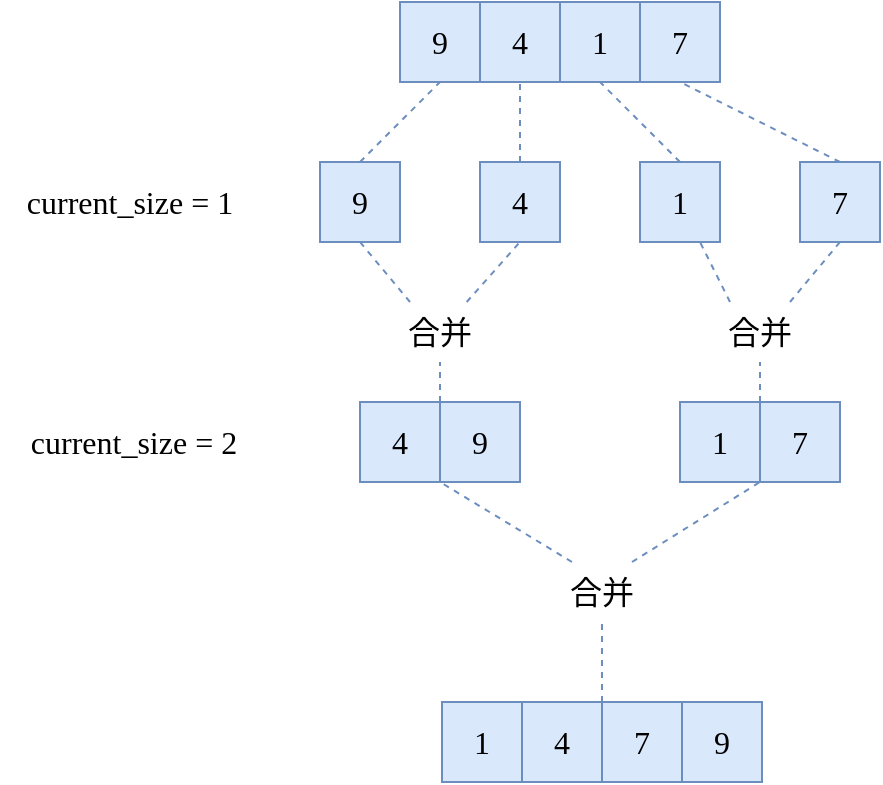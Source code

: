 <mxfile version="24.2.5" type="device">
  <diagram name="Page-1" id="LznCcgv3BS2J9Vq8wZ48">
    <mxGraphModel dx="1434" dy="835" grid="1" gridSize="10" guides="1" tooltips="1" connect="1" arrows="1" fold="1" page="1" pageScale="1" pageWidth="850" pageHeight="1100" math="0" shadow="0">
      <root>
        <mxCell id="2uTVPKC6mBXRzxm8aPr7-0" />
        <mxCell id="2uTVPKC6mBXRzxm8aPr7-1" parent="2uTVPKC6mBXRzxm8aPr7-0" />
        <mxCell id="Btw7lg7nnHDqA9ZqbLAq-6" style="edgeStyle=orthogonalEdgeStyle;rounded=1;orthogonalLoop=1;jettySize=auto;html=1;shadow=0;strokeColor=#6c8ebf;strokeWidth=1;fontFamily=Ubuntu;fontSize=14;fontStyle=0;endArrow=block;endFill=1;fillColor=#dae8fc;entryX=0.5;entryY=1;entryDx=0;entryDy=0;exitX=0.5;exitY=1;exitDx=0;exitDy=0;startArrow=block;startFill=1;" parent="2uTVPKC6mBXRzxm8aPr7-1" edge="1">
          <mxGeometry relative="1" as="geometry">
            <mxPoint x="260" y="360" as="targetPoint" />
          </mxGeometry>
        </mxCell>
        <mxCell id="Btw7lg7nnHDqA9ZqbLAq-7" value="9" style="rounded=0;whiteSpace=wrap;html=1;shadow=0;strokeColor=#6c8ebf;strokeWidth=1;fontFamily=Ubuntu;fontSize=16;fontStyle=0;fillColor=#dae8fc;" parent="2uTVPKC6mBXRzxm8aPr7-1" vertex="1">
          <mxGeometry x="280" y="120" width="40" height="40" as="geometry" />
        </mxCell>
        <mxCell id="Btw7lg7nnHDqA9ZqbLAq-8" value="4" style="rounded=0;whiteSpace=wrap;html=1;shadow=0;strokeColor=#6c8ebf;strokeWidth=1;fontFamily=Ubuntu;fontSize=16;fontStyle=0;fillColor=#dae8fc;" parent="2uTVPKC6mBXRzxm8aPr7-1" vertex="1">
          <mxGeometry x="320" y="120" width="40" height="40" as="geometry" />
        </mxCell>
        <mxCell id="Btw7lg7nnHDqA9ZqbLAq-10" value="1" style="rounded=0;whiteSpace=wrap;html=1;shadow=0;strokeColor=#6c8ebf;strokeWidth=1;fontFamily=Ubuntu;fontSize=16;fontStyle=0;fillColor=#dae8fc;" parent="2uTVPKC6mBXRzxm8aPr7-1" vertex="1">
          <mxGeometry x="360" y="120" width="40" height="40" as="geometry" />
        </mxCell>
        <mxCell id="Btw7lg7nnHDqA9ZqbLAq-11" value="7" style="rounded=0;whiteSpace=wrap;html=1;shadow=0;strokeColor=#6c8ebf;strokeWidth=1;fontFamily=Ubuntu;fontSize=16;fontStyle=0;fillColor=#dae8fc;" parent="2uTVPKC6mBXRzxm8aPr7-1" vertex="1">
          <mxGeometry x="400" y="120" width="40" height="40" as="geometry" />
        </mxCell>
        <mxCell id="f6yGg62nEMN7ULhc3tsB-0" value="current_size = 1" style="text;html=1;align=center;verticalAlign=middle;whiteSpace=wrap;rounded=0;fontFamily=Ubuntu;fontSize=16;fontStyle=0;" vertex="1" parent="2uTVPKC6mBXRzxm8aPr7-1">
          <mxGeometry x="80" y="205" width="130" height="30" as="geometry" />
        </mxCell>
        <mxCell id="f6yGg62nEMN7ULhc3tsB-1" value="9" style="rounded=0;whiteSpace=wrap;html=1;shadow=0;strokeColor=#6c8ebf;strokeWidth=1;fontFamily=Ubuntu;fontSize=16;fontStyle=0;fillColor=#dae8fc;" vertex="1" parent="2uTVPKC6mBXRzxm8aPr7-1">
          <mxGeometry x="240" y="200" width="40" height="40" as="geometry" />
        </mxCell>
        <mxCell id="f6yGg62nEMN7ULhc3tsB-2" value="4" style="rounded=0;whiteSpace=wrap;html=1;shadow=0;strokeColor=#6c8ebf;strokeWidth=1;fontFamily=Ubuntu;fontSize=16;fontStyle=0;fillColor=#dae8fc;" vertex="1" parent="2uTVPKC6mBXRzxm8aPr7-1">
          <mxGeometry x="320" y="200" width="40" height="40" as="geometry" />
        </mxCell>
        <mxCell id="f6yGg62nEMN7ULhc3tsB-3" value="1" style="rounded=0;whiteSpace=wrap;html=1;shadow=0;strokeColor=#6c8ebf;strokeWidth=1;fontFamily=Ubuntu;fontSize=16;fontStyle=0;fillColor=#dae8fc;" vertex="1" parent="2uTVPKC6mBXRzxm8aPr7-1">
          <mxGeometry x="400" y="200" width="40" height="40" as="geometry" />
        </mxCell>
        <mxCell id="f6yGg62nEMN7ULhc3tsB-4" value="7" style="rounded=0;whiteSpace=wrap;html=1;shadow=0;strokeColor=#6c8ebf;strokeWidth=1;fontFamily=Ubuntu;fontSize=16;fontStyle=0;fillColor=#dae8fc;" vertex="1" parent="2uTVPKC6mBXRzxm8aPr7-1">
          <mxGeometry x="480" y="200" width="40" height="40" as="geometry" />
        </mxCell>
        <mxCell id="f6yGg62nEMN7ULhc3tsB-5" value="4" style="rounded=0;whiteSpace=wrap;html=1;shadow=0;strokeColor=#6c8ebf;strokeWidth=1;fontFamily=Ubuntu;fontSize=16;fontStyle=0;fillColor=#dae8fc;" vertex="1" parent="2uTVPKC6mBXRzxm8aPr7-1">
          <mxGeometry x="260" y="320" width="40" height="40" as="geometry" />
        </mxCell>
        <mxCell id="f6yGg62nEMN7ULhc3tsB-6" value="9" style="rounded=0;whiteSpace=wrap;html=1;shadow=0;strokeColor=#6c8ebf;strokeWidth=1;fontFamily=Ubuntu;fontSize=16;fontStyle=0;fillColor=#dae8fc;" vertex="1" parent="2uTVPKC6mBXRzxm8aPr7-1">
          <mxGeometry x="300" y="320" width="40" height="40" as="geometry" />
        </mxCell>
        <mxCell id="f6yGg62nEMN7ULhc3tsB-7" value="1" style="rounded=0;whiteSpace=wrap;html=1;shadow=0;strokeColor=#6c8ebf;strokeWidth=1;fontFamily=Ubuntu;fontSize=16;fontStyle=0;fillColor=#dae8fc;" vertex="1" parent="2uTVPKC6mBXRzxm8aPr7-1">
          <mxGeometry x="420" y="320" width="40" height="40" as="geometry" />
        </mxCell>
        <mxCell id="f6yGg62nEMN7ULhc3tsB-8" value="7" style="rounded=0;whiteSpace=wrap;html=1;shadow=0;strokeColor=#6c8ebf;strokeWidth=1;fontFamily=Ubuntu;fontSize=16;fontStyle=0;fillColor=#dae8fc;" vertex="1" parent="2uTVPKC6mBXRzxm8aPr7-1">
          <mxGeometry x="460" y="320" width="40" height="40" as="geometry" />
        </mxCell>
        <mxCell id="f6yGg62nEMN7ULhc3tsB-9" value="合并" style="text;html=1;align=center;verticalAlign=middle;whiteSpace=wrap;rounded=0;fontFamily=Ubuntu;fontSize=16;fontStyle=0;" vertex="1" parent="2uTVPKC6mBXRzxm8aPr7-1">
          <mxGeometry x="270" y="270" width="60" height="30" as="geometry" />
        </mxCell>
        <mxCell id="f6yGg62nEMN7ULhc3tsB-10" value="" style="endArrow=none;dashed=1;html=1;rounded=1;shadow=0;strokeColor=#6c8ebf;strokeWidth=1;fontFamily=Ubuntu;fontSize=14;fontStyle=0;fillColor=#dae8fc;entryX=0.5;entryY=1;entryDx=0;entryDy=0;" edge="1" parent="2uTVPKC6mBXRzxm8aPr7-1" source="f6yGg62nEMN7ULhc3tsB-9" target="f6yGg62nEMN7ULhc3tsB-2">
          <mxGeometry width="50" height="50" relative="1" as="geometry">
            <mxPoint x="400" y="450" as="sourcePoint" />
            <mxPoint x="450" y="400" as="targetPoint" />
          </mxGeometry>
        </mxCell>
        <mxCell id="f6yGg62nEMN7ULhc3tsB-11" value="" style="endArrow=none;dashed=1;html=1;rounded=1;shadow=0;strokeColor=#6c8ebf;strokeWidth=1;fontFamily=Ubuntu;fontSize=14;fontStyle=0;fillColor=#dae8fc;entryX=0.5;entryY=1;entryDx=0;entryDy=0;exitX=0.25;exitY=0;exitDx=0;exitDy=0;" edge="1" parent="2uTVPKC6mBXRzxm8aPr7-1" source="f6yGg62nEMN7ULhc3tsB-9" target="f6yGg62nEMN7ULhc3tsB-1">
          <mxGeometry width="50" height="50" relative="1" as="geometry">
            <mxPoint x="400" y="450" as="sourcePoint" />
            <mxPoint x="450" y="400" as="targetPoint" />
          </mxGeometry>
        </mxCell>
        <mxCell id="f6yGg62nEMN7ULhc3tsB-12" value="" style="endArrow=none;dashed=1;html=1;rounded=1;shadow=0;strokeColor=#6c8ebf;strokeWidth=1;fontFamily=Ubuntu;fontSize=14;fontStyle=0;fillColor=#dae8fc;entryX=0.5;entryY=1;entryDx=0;entryDy=0;exitX=0;exitY=0;exitDx=0;exitDy=0;" edge="1" parent="2uTVPKC6mBXRzxm8aPr7-1" source="f6yGg62nEMN7ULhc3tsB-6" target="f6yGg62nEMN7ULhc3tsB-9">
          <mxGeometry width="50" height="50" relative="1" as="geometry">
            <mxPoint x="400" y="450" as="sourcePoint" />
            <mxPoint x="450" y="400" as="targetPoint" />
          </mxGeometry>
        </mxCell>
        <mxCell id="f6yGg62nEMN7ULhc3tsB-13" value="合并" style="text;html=1;align=center;verticalAlign=middle;whiteSpace=wrap;rounded=0;fontFamily=Ubuntu;fontSize=16;fontStyle=0;" vertex="1" parent="2uTVPKC6mBXRzxm8aPr7-1">
          <mxGeometry x="430" y="270" width="60" height="30" as="geometry" />
        </mxCell>
        <mxCell id="f6yGg62nEMN7ULhc3tsB-14" value="" style="endArrow=none;dashed=1;html=1;rounded=1;shadow=0;strokeColor=#6c8ebf;strokeWidth=1;fontFamily=Ubuntu;fontSize=14;fontStyle=0;fillColor=#dae8fc;exitX=0.25;exitY=0;exitDx=0;exitDy=0;" edge="1" parent="2uTVPKC6mBXRzxm8aPr7-1" source="f6yGg62nEMN7ULhc3tsB-13" target="f6yGg62nEMN7ULhc3tsB-3">
          <mxGeometry width="50" height="50" relative="1" as="geometry">
            <mxPoint x="400" y="450" as="sourcePoint" />
            <mxPoint x="450" y="400" as="targetPoint" />
          </mxGeometry>
        </mxCell>
        <mxCell id="f6yGg62nEMN7ULhc3tsB-15" value="" style="endArrow=none;dashed=1;html=1;rounded=1;shadow=0;strokeColor=#6c8ebf;strokeWidth=1;fontFamily=Ubuntu;fontSize=14;fontStyle=0;fillColor=#dae8fc;entryX=0.5;entryY=1;entryDx=0;entryDy=0;exitX=0.75;exitY=0;exitDx=0;exitDy=0;" edge="1" parent="2uTVPKC6mBXRzxm8aPr7-1" source="f6yGg62nEMN7ULhc3tsB-13" target="f6yGg62nEMN7ULhc3tsB-4">
          <mxGeometry width="50" height="50" relative="1" as="geometry">
            <mxPoint x="400" y="450" as="sourcePoint" />
            <mxPoint x="450" y="400" as="targetPoint" />
          </mxGeometry>
        </mxCell>
        <mxCell id="f6yGg62nEMN7ULhc3tsB-16" value="" style="endArrow=none;dashed=1;html=1;rounded=1;shadow=0;strokeColor=#6c8ebf;strokeWidth=1;fontFamily=Ubuntu;fontSize=14;fontStyle=0;fillColor=#dae8fc;entryX=0.5;entryY=1;entryDx=0;entryDy=0;exitX=1;exitY=0;exitDx=0;exitDy=0;" edge="1" parent="2uTVPKC6mBXRzxm8aPr7-1" source="f6yGg62nEMN7ULhc3tsB-7" target="f6yGg62nEMN7ULhc3tsB-13">
          <mxGeometry width="50" height="50" relative="1" as="geometry">
            <mxPoint x="400" y="450" as="sourcePoint" />
            <mxPoint x="450" y="400" as="targetPoint" />
          </mxGeometry>
        </mxCell>
        <mxCell id="f6yGg62nEMN7ULhc3tsB-18" value="" style="endArrow=none;dashed=1;html=1;rounded=1;shadow=0;strokeColor=#6c8ebf;strokeWidth=1;fontFamily=Ubuntu;fontSize=14;fontStyle=0;fillColor=#dae8fc;entryX=0.5;entryY=1;entryDx=0;entryDy=0;exitX=0.5;exitY=0;exitDx=0;exitDy=0;" edge="1" parent="2uTVPKC6mBXRzxm8aPr7-1" source="f6yGg62nEMN7ULhc3tsB-1" target="Btw7lg7nnHDqA9ZqbLAq-7">
          <mxGeometry width="50" height="50" relative="1" as="geometry">
            <mxPoint x="400" y="450" as="sourcePoint" />
            <mxPoint x="450" y="400" as="targetPoint" />
          </mxGeometry>
        </mxCell>
        <mxCell id="f6yGg62nEMN7ULhc3tsB-19" value="" style="endArrow=none;dashed=1;html=1;rounded=1;shadow=0;strokeColor=#6c8ebf;strokeWidth=1;fontFamily=Ubuntu;fontSize=14;fontStyle=0;fillColor=#dae8fc;entryX=0.5;entryY=1;entryDx=0;entryDy=0;exitX=0.5;exitY=0;exitDx=0;exitDy=0;" edge="1" parent="2uTVPKC6mBXRzxm8aPr7-1" source="f6yGg62nEMN7ULhc3tsB-2" target="Btw7lg7nnHDqA9ZqbLAq-8">
          <mxGeometry width="50" height="50" relative="1" as="geometry">
            <mxPoint x="400" y="450" as="sourcePoint" />
            <mxPoint x="450" y="400" as="targetPoint" />
          </mxGeometry>
        </mxCell>
        <mxCell id="f6yGg62nEMN7ULhc3tsB-20" value="" style="endArrow=none;dashed=1;html=1;rounded=1;shadow=0;strokeColor=#6c8ebf;strokeWidth=1;fontFamily=Ubuntu;fontSize=14;fontStyle=0;fillColor=#dae8fc;entryX=0.5;entryY=1;entryDx=0;entryDy=0;exitX=0.5;exitY=0;exitDx=0;exitDy=0;" edge="1" parent="2uTVPKC6mBXRzxm8aPr7-1" source="f6yGg62nEMN7ULhc3tsB-3" target="Btw7lg7nnHDqA9ZqbLAq-10">
          <mxGeometry width="50" height="50" relative="1" as="geometry">
            <mxPoint x="400" y="450" as="sourcePoint" />
            <mxPoint x="450" y="400" as="targetPoint" />
          </mxGeometry>
        </mxCell>
        <mxCell id="f6yGg62nEMN7ULhc3tsB-21" value="" style="endArrow=none;dashed=1;html=1;rounded=1;shadow=0;strokeColor=#6c8ebf;strokeWidth=1;fontFamily=Ubuntu;fontSize=14;fontStyle=0;fillColor=#dae8fc;entryX=0.5;entryY=1;entryDx=0;entryDy=0;exitX=0.5;exitY=0;exitDx=0;exitDy=0;" edge="1" parent="2uTVPKC6mBXRzxm8aPr7-1" source="f6yGg62nEMN7ULhc3tsB-4" target="Btw7lg7nnHDqA9ZqbLAq-11">
          <mxGeometry width="50" height="50" relative="1" as="geometry">
            <mxPoint x="400" y="450" as="sourcePoint" />
            <mxPoint x="450" y="400" as="targetPoint" />
          </mxGeometry>
        </mxCell>
        <mxCell id="f6yGg62nEMN7ULhc3tsB-22" value="合并" style="text;html=1;align=center;verticalAlign=middle;whiteSpace=wrap;rounded=0;fontFamily=Ubuntu;fontSize=16;fontStyle=0;" vertex="1" parent="2uTVPKC6mBXRzxm8aPr7-1">
          <mxGeometry x="351" y="400" width="60" height="30" as="geometry" />
        </mxCell>
        <mxCell id="f6yGg62nEMN7ULhc3tsB-23" value="current_size = 2" style="text;html=1;align=center;verticalAlign=middle;whiteSpace=wrap;rounded=0;fontFamily=Ubuntu;fontSize=16;fontStyle=0;" vertex="1" parent="2uTVPKC6mBXRzxm8aPr7-1">
          <mxGeometry x="82" y="325" width="130" height="30" as="geometry" />
        </mxCell>
        <mxCell id="f6yGg62nEMN7ULhc3tsB-24" value="" style="endArrow=none;dashed=1;html=1;rounded=1;shadow=0;strokeColor=#6c8ebf;strokeWidth=1;fontFamily=Ubuntu;fontSize=14;fontStyle=0;fillColor=#dae8fc;entryX=0;entryY=1;entryDx=0;entryDy=0;exitX=0.25;exitY=0;exitDx=0;exitDy=0;" edge="1" parent="2uTVPKC6mBXRzxm8aPr7-1" source="f6yGg62nEMN7ULhc3tsB-22" target="f6yGg62nEMN7ULhc3tsB-6">
          <mxGeometry width="50" height="50" relative="1" as="geometry">
            <mxPoint x="350" y="400" as="sourcePoint" />
            <mxPoint x="450" y="400" as="targetPoint" />
          </mxGeometry>
        </mxCell>
        <mxCell id="f6yGg62nEMN7ULhc3tsB-25" value="" style="endArrow=none;dashed=1;html=1;rounded=1;shadow=0;strokeColor=#6c8ebf;strokeWidth=1;fontFamily=Ubuntu;fontSize=14;fontStyle=0;fillColor=#dae8fc;entryX=0;entryY=1;entryDx=0;entryDy=0;exitX=0.75;exitY=0;exitDx=0;exitDy=0;" edge="1" parent="2uTVPKC6mBXRzxm8aPr7-1" source="f6yGg62nEMN7ULhc3tsB-22" target="f6yGg62nEMN7ULhc3tsB-8">
          <mxGeometry width="50" height="50" relative="1" as="geometry">
            <mxPoint x="400" y="450" as="sourcePoint" />
            <mxPoint x="450" y="400" as="targetPoint" />
          </mxGeometry>
        </mxCell>
        <mxCell id="f6yGg62nEMN7ULhc3tsB-26" value="1" style="rounded=0;whiteSpace=wrap;html=1;shadow=0;strokeColor=#6c8ebf;strokeWidth=1;fontFamily=Ubuntu;fontSize=16;fontStyle=0;fillColor=#dae8fc;" vertex="1" parent="2uTVPKC6mBXRzxm8aPr7-1">
          <mxGeometry x="301" y="470" width="40" height="40" as="geometry" />
        </mxCell>
        <mxCell id="f6yGg62nEMN7ULhc3tsB-27" value="4" style="rounded=0;whiteSpace=wrap;html=1;shadow=0;strokeColor=#6c8ebf;strokeWidth=1;fontFamily=Ubuntu;fontSize=16;fontStyle=0;fillColor=#dae8fc;" vertex="1" parent="2uTVPKC6mBXRzxm8aPr7-1">
          <mxGeometry x="341" y="470" width="40" height="40" as="geometry" />
        </mxCell>
        <mxCell id="f6yGg62nEMN7ULhc3tsB-28" value="7" style="rounded=0;whiteSpace=wrap;html=1;shadow=0;strokeColor=#6c8ebf;strokeWidth=1;fontFamily=Ubuntu;fontSize=16;fontStyle=0;fillColor=#dae8fc;" vertex="1" parent="2uTVPKC6mBXRzxm8aPr7-1">
          <mxGeometry x="381" y="470" width="40" height="40" as="geometry" />
        </mxCell>
        <mxCell id="f6yGg62nEMN7ULhc3tsB-29" value="9" style="rounded=0;whiteSpace=wrap;html=1;shadow=0;strokeColor=#6c8ebf;strokeWidth=1;fontFamily=Ubuntu;fontSize=16;fontStyle=0;fillColor=#dae8fc;" vertex="1" parent="2uTVPKC6mBXRzxm8aPr7-1">
          <mxGeometry x="421" y="470" width="40" height="40" as="geometry" />
        </mxCell>
        <mxCell id="f6yGg62nEMN7ULhc3tsB-30" value="" style="endArrow=none;dashed=1;html=1;rounded=1;shadow=0;strokeColor=#6c8ebf;strokeWidth=1;fontFamily=Ubuntu;fontSize=14;fontStyle=0;fillColor=#dae8fc;entryX=0.5;entryY=1;entryDx=0;entryDy=0;exitX=0;exitY=0;exitDx=0;exitDy=0;" edge="1" parent="2uTVPKC6mBXRzxm8aPr7-1" source="f6yGg62nEMN7ULhc3tsB-28" target="f6yGg62nEMN7ULhc3tsB-22">
          <mxGeometry width="50" height="50" relative="1" as="geometry">
            <mxPoint x="400" y="450" as="sourcePoint" />
            <mxPoint x="450" y="400" as="targetPoint" />
          </mxGeometry>
        </mxCell>
      </root>
    </mxGraphModel>
  </diagram>
</mxfile>
